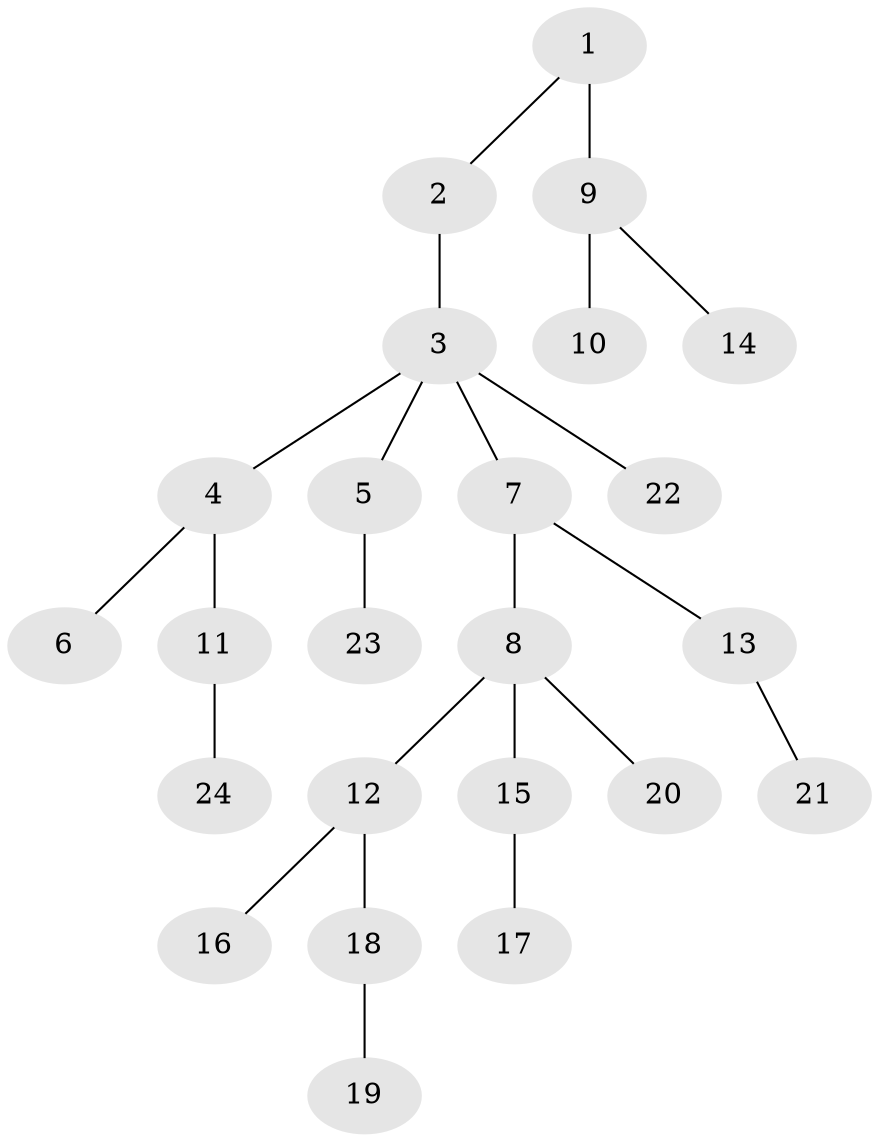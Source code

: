 // original degree distribution, {3: 0.1518987341772152, 4: 0.05063291139240506, 6: 0.02531645569620253, 2: 0.2911392405063291, 5: 0.02531645569620253, 1: 0.45569620253164556}
// Generated by graph-tools (version 1.1) at 2025/51/03/04/25 22:51:44]
// undirected, 24 vertices, 23 edges
graph export_dot {
  node [color=gray90,style=filled];
  1;
  2;
  3;
  4;
  5;
  6;
  7;
  8;
  9;
  10;
  11;
  12;
  13;
  14;
  15;
  16;
  17;
  18;
  19;
  20;
  21;
  22;
  23;
  24;
  1 -- 2 [weight=1.0];
  1 -- 9 [weight=2.0];
  2 -- 3 [weight=2.0];
  3 -- 4 [weight=1.0];
  3 -- 5 [weight=1.0];
  3 -- 7 [weight=1.0];
  3 -- 22 [weight=1.0];
  4 -- 6 [weight=1.0];
  4 -- 11 [weight=1.0];
  5 -- 23 [weight=1.0];
  7 -- 8 [weight=1.0];
  7 -- 13 [weight=1.0];
  8 -- 12 [weight=2.0];
  8 -- 15 [weight=1.0];
  8 -- 20 [weight=1.0];
  9 -- 10 [weight=1.0];
  9 -- 14 [weight=1.0];
  11 -- 24 [weight=1.0];
  12 -- 16 [weight=1.0];
  12 -- 18 [weight=1.0];
  13 -- 21 [weight=1.0];
  15 -- 17 [weight=2.0];
  18 -- 19 [weight=1.0];
}
